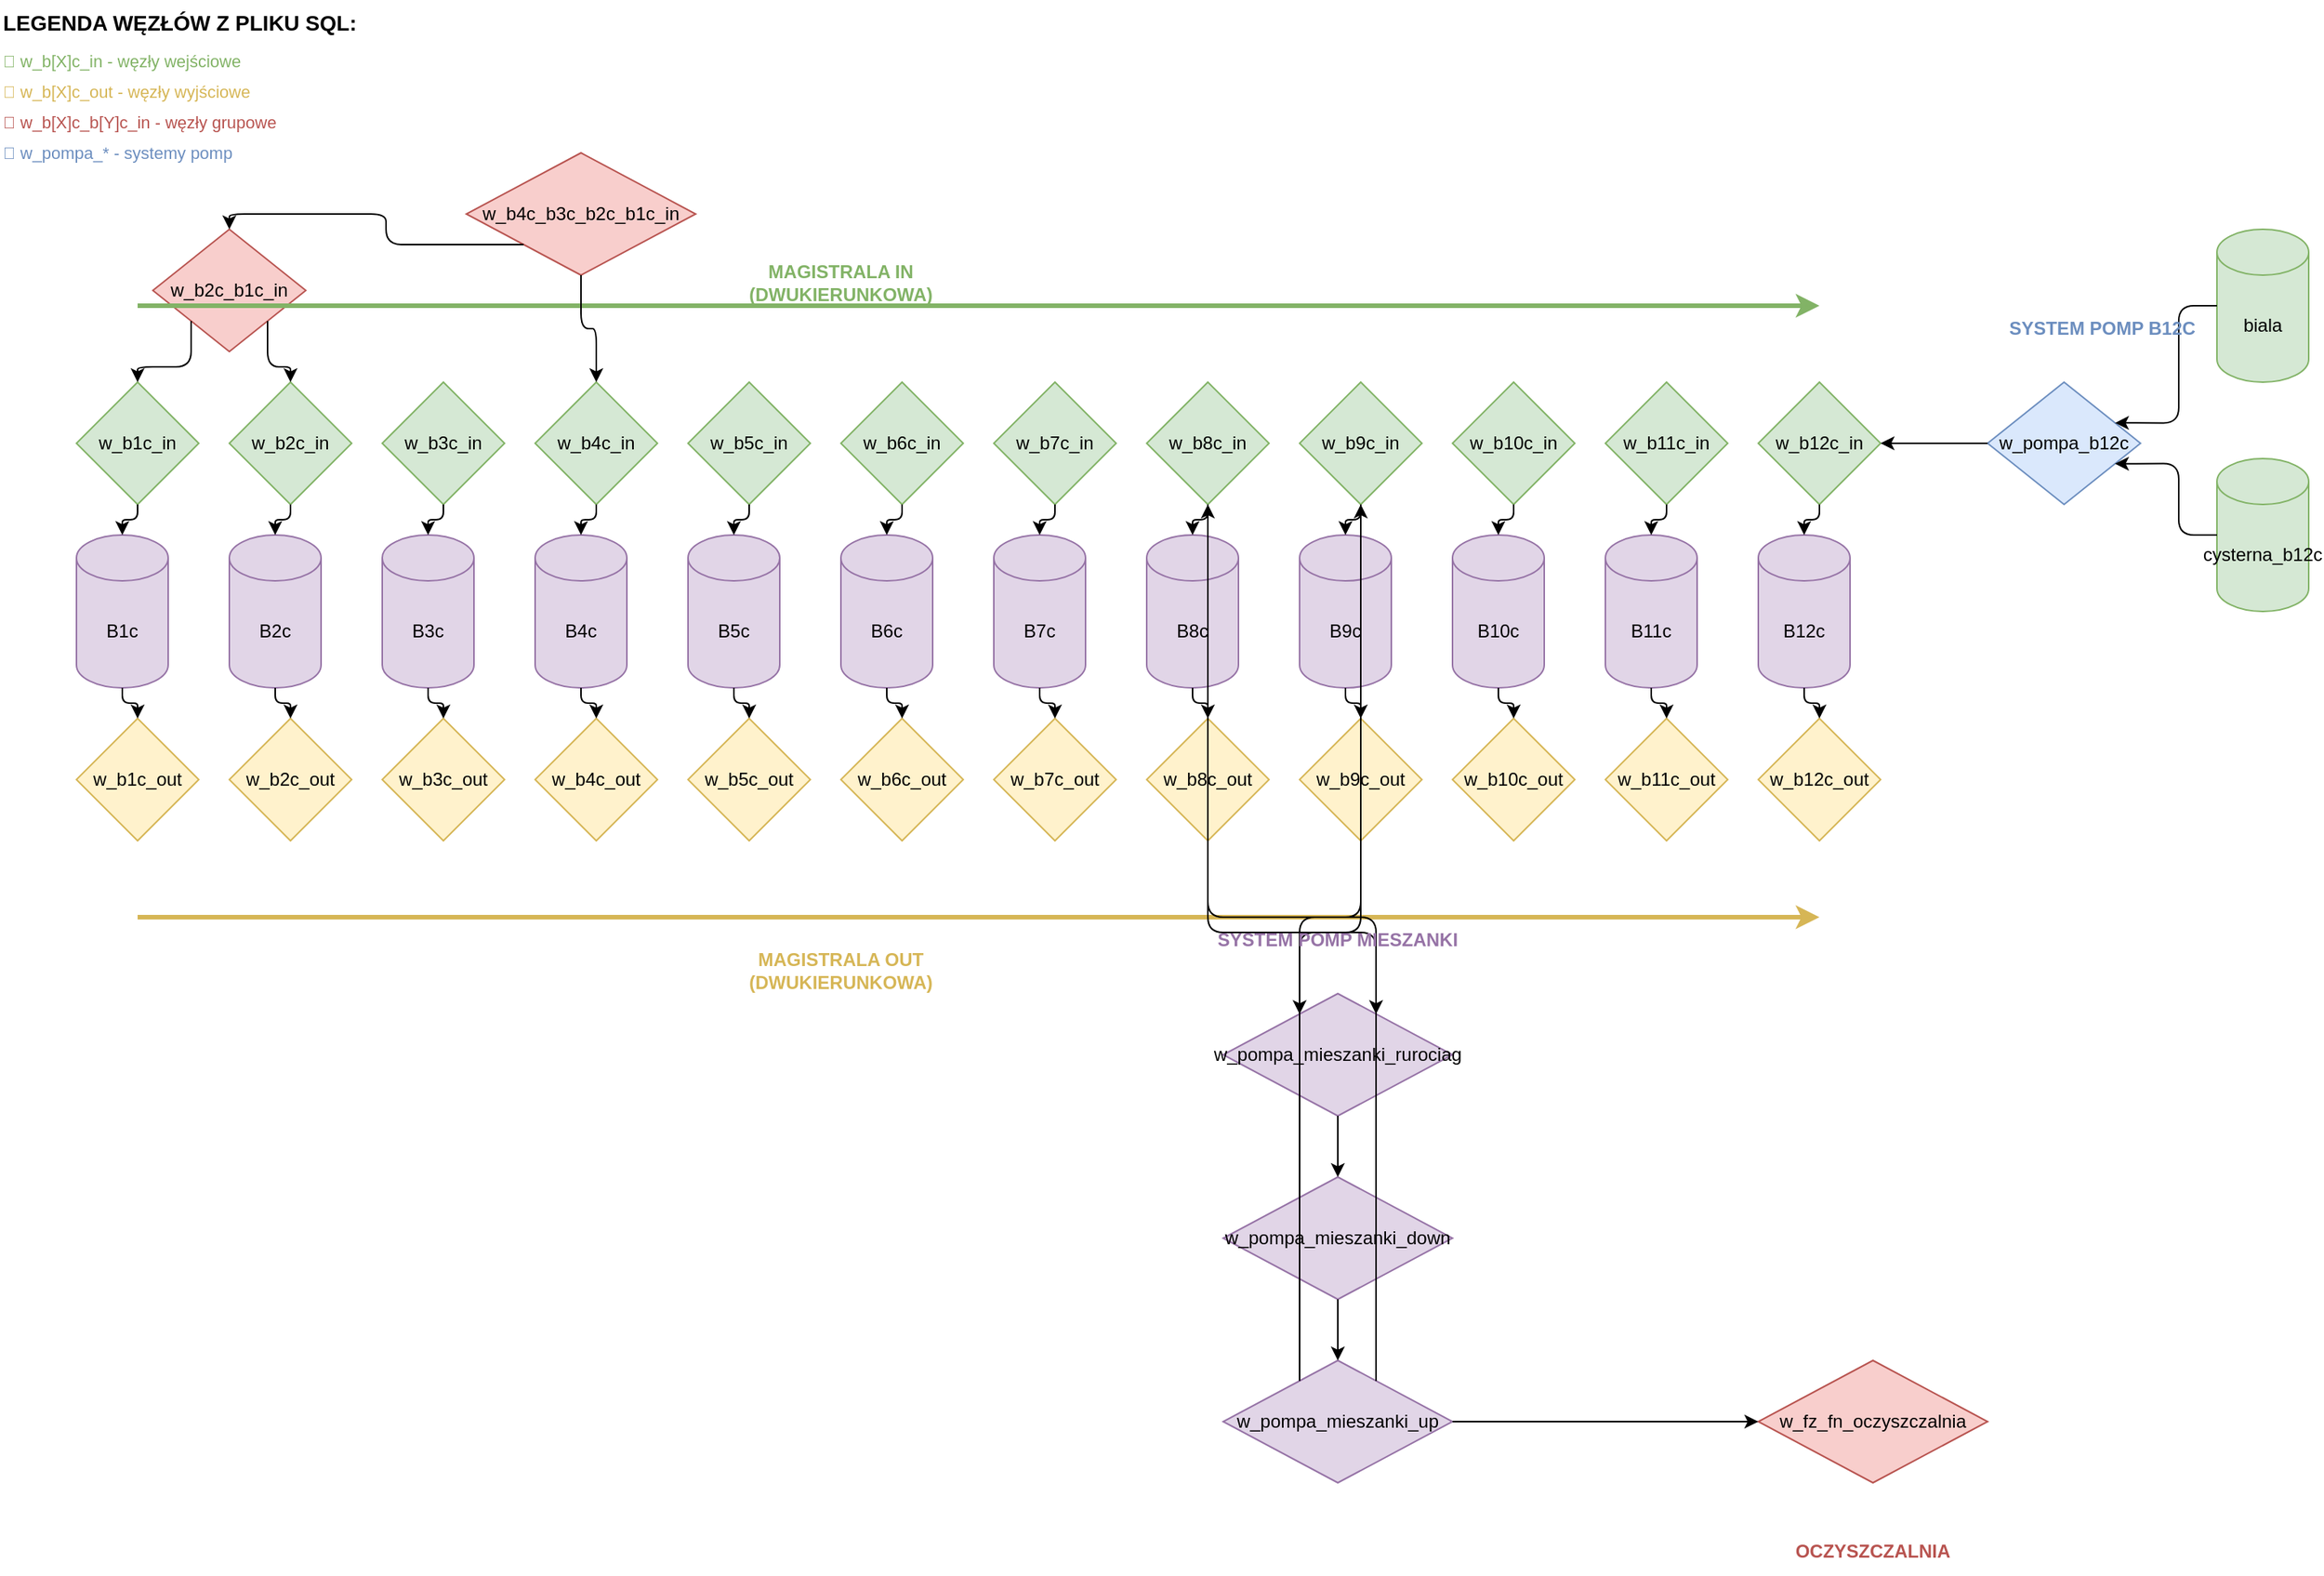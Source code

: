 <mxfile>
    <diagram id="strefa_czysta_verification" name="Strefa Czysta - Verification">
        <mxGraphModel dx="794" dy="424" grid="1" gridSize="10" guides="1" tooltips="1" connect="1" arrows="1" fold="1" page="1" pageScale="1" pageWidth="2000" pageHeight="1400" math="0" shadow="0">
            <root>
                <mxCell id="0"/>
                <mxCell id="1" parent="0"/>
                <mxCell id="b1c" value="B1c" style="shape=cylinder3;whiteSpace=wrap;html=1;boundedLbl=1;backgroundOutline=1;size=15;fillColor=#e1d5e7;strokeColor=#9673a6;" parent="1" vertex="1">
                    <mxGeometry x="100" y="400" width="60" height="100" as="geometry"/>
                </mxCell>
                <mxCell id="b2c" value="B2c" style="shape=cylinder3;whiteSpace=wrap;html=1;boundedLbl=1;backgroundOutline=1;size=15;fillColor=#e1d5e7;strokeColor=#9673a6;" parent="1" vertex="1">
                    <mxGeometry x="200" y="400" width="60" height="100" as="geometry"/>
                </mxCell>
                <mxCell id="b3c" value="B3c" style="shape=cylinder3;whiteSpace=wrap;html=1;boundedLbl=1;backgroundOutline=1;size=15;fillColor=#e1d5e7;strokeColor=#9673a6;" parent="1" vertex="1">
                    <mxGeometry x="300" y="400" width="60" height="100" as="geometry"/>
                </mxCell>
                <mxCell id="b4c" value="B4c" style="shape=cylinder3;whiteSpace=wrap;html=1;boundedLbl=1;backgroundOutline=1;size=15;fillColor=#e1d5e7;strokeColor=#9673a6;" parent="1" vertex="1">
                    <mxGeometry x="400" y="400" width="60" height="100" as="geometry"/>
                </mxCell>
                <mxCell id="b5c" value="B5c" style="shape=cylinder3;whiteSpace=wrap;html=1;boundedLbl=1;backgroundOutline=1;size=15;fillColor=#e1d5e7;strokeColor=#9673a6;" parent="1" vertex="1">
                    <mxGeometry x="500" y="400" width="60" height="100" as="geometry"/>
                </mxCell>
                <mxCell id="b6c" value="B6c" style="shape=cylinder3;whiteSpace=wrap;html=1;boundedLbl=1;backgroundOutline=1;size=15;fillColor=#e1d5e7;strokeColor=#9673a6;" parent="1" vertex="1">
                    <mxGeometry x="600" y="400" width="60" height="100" as="geometry"/>
                </mxCell>
                <mxCell id="b7c" value="B7c" style="shape=cylinder3;whiteSpace=wrap;html=1;boundedLbl=1;backgroundOutline=1;size=15;fillColor=#e1d5e7;strokeColor=#9673a6;" parent="1" vertex="1">
                    <mxGeometry x="700" y="400" width="60" height="100" as="geometry"/>
                </mxCell>
                <mxCell id="b8c" value="B8c" style="shape=cylinder3;whiteSpace=wrap;html=1;boundedLbl=1;backgroundOutline=1;size=15;fillColor=#e1d5e7;strokeColor=#9673a6;" parent="1" vertex="1">
                    <mxGeometry x="800" y="400" width="60" height="100" as="geometry"/>
                </mxCell>
                <mxCell id="b9c" value="B9c" style="shape=cylinder3;whiteSpace=wrap;html=1;boundedLbl=1;backgroundOutline=1;size=15;fillColor=#e1d5e7;strokeColor=#9673a6;" parent="1" vertex="1">
                    <mxGeometry x="900" y="400" width="60" height="100" as="geometry"/>
                </mxCell>
                <mxCell id="b10c" value="B10c" style="shape=cylinder3;whiteSpace=wrap;html=1;boundedLbl=1;backgroundOutline=1;size=15;fillColor=#e1d5e7;strokeColor=#9673a6;" parent="1" vertex="1">
                    <mxGeometry x="1000" y="400" width="60" height="100" as="geometry"/>
                </mxCell>
                <mxCell id="b11c" value="B11c" style="shape=cylinder3;whiteSpace=wrap;html=1;boundedLbl=1;backgroundOutline=1;size=15;fillColor=#e1d5e7;strokeColor=#9673a6;" parent="1" vertex="1">
                    <mxGeometry x="1100" y="400" width="60" height="100" as="geometry"/>
                </mxCell>
                <mxCell id="b12c" value="B12c" style="shape=cylinder3;whiteSpace=wrap;html=1;boundedLbl=1;backgroundOutline=1;size=15;fillColor=#e1d5e7;strokeColor=#9673a6;" parent="1" vertex="1">
                    <mxGeometry x="1200" y="400" width="60" height="100" as="geometry"/>
                </mxCell>
                <mxCell id="w_b1c_in" value="w_b1c_in" style="rhombus;whiteSpace=wrap;html=1;fillColor=#d5e8d4;strokeColor=#82b366;" parent="1" vertex="1">
                    <mxGeometry x="100" y="300" width="80" height="80" as="geometry"/>
                </mxCell>
                <mxCell id="w_b2c_in" value="w_b2c_in" style="rhombus;whiteSpace=wrap;html=1;fillColor=#d5e8d4;strokeColor=#82b366;" parent="1" vertex="1">
                    <mxGeometry x="200" y="300" width="80" height="80" as="geometry"/>
                </mxCell>
                <mxCell id="w_b3c_in" value="w_b3c_in" style="rhombus;whiteSpace=wrap;html=1;fillColor=#d5e8d4;strokeColor=#82b366;" parent="1" vertex="1">
                    <mxGeometry x="300" y="300" width="80" height="80" as="geometry"/>
                </mxCell>
                <mxCell id="w_b4c_in" value="w_b4c_in" style="rhombus;whiteSpace=wrap;html=1;fillColor=#d5e8d4;strokeColor=#82b366;" parent="1" vertex="1">
                    <mxGeometry x="400" y="300" width="80" height="80" as="geometry"/>
                </mxCell>
                <mxCell id="w_b5c_in" value="w_b5c_in" style="rhombus;whiteSpace=wrap;html=1;fillColor=#d5e8d4;strokeColor=#82b366;" parent="1" vertex="1">
                    <mxGeometry x="500" y="300" width="80" height="80" as="geometry"/>
                </mxCell>
                <mxCell id="w_b6c_in" value="w_b6c_in" style="rhombus;whiteSpace=wrap;html=1;fillColor=#d5e8d4;strokeColor=#82b366;" parent="1" vertex="1">
                    <mxGeometry x="600" y="300" width="80" height="80" as="geometry"/>
                </mxCell>
                <mxCell id="w_b7c_in" value="w_b7c_in" style="rhombus;whiteSpace=wrap;html=1;fillColor=#d5e8d4;strokeColor=#82b366;" parent="1" vertex="1">
                    <mxGeometry x="700" y="300" width="80" height="80" as="geometry"/>
                </mxCell>
                <mxCell id="w_b8c_in" value="w_b8c_in" style="rhombus;whiteSpace=wrap;html=1;fillColor=#d5e8d4;strokeColor=#82b366;" parent="1" vertex="1">
                    <mxGeometry x="800" y="300" width="80" height="80" as="geometry"/>
                </mxCell>
                <mxCell id="w_b9c_in" value="w_b9c_in" style="rhombus;whiteSpace=wrap;html=1;fillColor=#d5e8d4;strokeColor=#82b366;" parent="1" vertex="1">
                    <mxGeometry x="900" y="300" width="80" height="80" as="geometry"/>
                </mxCell>
                <mxCell id="w_b10c_in" value="w_b10c_in" style="rhombus;whiteSpace=wrap;html=1;fillColor=#d5e8d4;strokeColor=#82b366;" parent="1" vertex="1">
                    <mxGeometry x="1000" y="300" width="80" height="80" as="geometry"/>
                </mxCell>
                <mxCell id="w_b11c_in" value="w_b11c_in" style="rhombus;whiteSpace=wrap;html=1;fillColor=#d5e8d4;strokeColor=#82b366;" parent="1" vertex="1">
                    <mxGeometry x="1100" y="300" width="80" height="80" as="geometry"/>
                </mxCell>
                <mxCell id="w_b12c_in" value="w_b12c_in" style="rhombus;whiteSpace=wrap;html=1;fillColor=#d5e8d4;strokeColor=#82b366;" parent="1" vertex="1">
                    <mxGeometry x="1200" y="300" width="80" height="80" as="geometry"/>
                </mxCell>
                <mxCell id="w_b1c_out" value="w_b1c_out" style="rhombus;whiteSpace=wrap;html=1;fillColor=#fff2cc;strokeColor=#d6b656;" parent="1" vertex="1">
                    <mxGeometry x="100" y="520" width="80" height="80" as="geometry"/>
                </mxCell>
                <mxCell id="w_b2c_out" value="w_b2c_out" style="rhombus;whiteSpace=wrap;html=1;fillColor=#fff2cc;strokeColor=#d6b656;" parent="1" vertex="1">
                    <mxGeometry x="200" y="520" width="80" height="80" as="geometry"/>
                </mxCell>
                <mxCell id="w_b3c_out" value="w_b3c_out" style="rhombus;whiteSpace=wrap;html=1;fillColor=#fff2cc;strokeColor=#d6b656;" parent="1" vertex="1">
                    <mxGeometry x="300" y="520" width="80" height="80" as="geometry"/>
                </mxCell>
                <mxCell id="w_b4c_out" value="w_b4c_out" style="rhombus;whiteSpace=wrap;html=1;fillColor=#fff2cc;strokeColor=#d6b656;" parent="1" vertex="1">
                    <mxGeometry x="400" y="520" width="80" height="80" as="geometry"/>
                </mxCell>
                <mxCell id="w_b5c_out" value="w_b5c_out" style="rhombus;whiteSpace=wrap;html=1;fillColor=#fff2cc;strokeColor=#d6b656;" parent="1" vertex="1">
                    <mxGeometry x="500" y="520" width="80" height="80" as="geometry"/>
                </mxCell>
                <mxCell id="w_b6c_out" value="w_b6c_out" style="rhombus;whiteSpace=wrap;html=1;fillColor=#fff2cc;strokeColor=#d6b656;" parent="1" vertex="1">
                    <mxGeometry x="600" y="520" width="80" height="80" as="geometry"/>
                </mxCell>
                <mxCell id="w_b7c_out" value="w_b7c_out" style="rhombus;whiteSpace=wrap;html=1;fillColor=#fff2cc;strokeColor=#d6b656;" parent="1" vertex="1">
                    <mxGeometry x="700" y="520" width="80" height="80" as="geometry"/>
                </mxCell>
                <mxCell id="w_b8c_out" value="w_b8c_out" style="rhombus;whiteSpace=wrap;html=1;fillColor=#fff2cc;strokeColor=#d6b656;" parent="1" vertex="1">
                    <mxGeometry x="800" y="520" width="80" height="80" as="geometry"/>
                </mxCell>
                <mxCell id="w_b9c_out" value="w_b9c_out" style="rhombus;whiteSpace=wrap;html=1;fillColor=#fff2cc;strokeColor=#d6b656;" parent="1" vertex="1">
                    <mxGeometry x="900" y="520" width="80" height="80" as="geometry"/>
                </mxCell>
                <mxCell id="w_b10c_out" value="w_b10c_out" style="rhombus;whiteSpace=wrap;html=1;fillColor=#fff2cc;strokeColor=#d6b656;" parent="1" vertex="1">
                    <mxGeometry x="1000" y="520" width="80" height="80" as="geometry"/>
                </mxCell>
                <mxCell id="w_b11c_out" value="w_b11c_out" style="rhombus;whiteSpace=wrap;html=1;fillColor=#fff2cc;strokeColor=#d6b656;" parent="1" vertex="1">
                    <mxGeometry x="1100" y="520" width="80" height="80" as="geometry"/>
                </mxCell>
                <mxCell id="w_b12c_out" value="w_b12c_out" style="rhombus;whiteSpace=wrap;html=1;fillColor=#fff2cc;strokeColor=#d6b656;" parent="1" vertex="1">
                    <mxGeometry x="1200" y="520" width="80" height="80" as="geometry"/>
                </mxCell>
                <mxCell id="w_b2c_b1c_in" value="w_b2c_b1c_in" style="rhombus;whiteSpace=wrap;html=1;fillColor=#f8cecc;strokeColor=#b85450;" parent="1" vertex="1">
                    <mxGeometry x="150" y="200" width="100" height="80" as="geometry"/>
                </mxCell>
                <mxCell id="w_b4c_b3c_b2c_b1c_in" value="w_b4c_b3c_b2c_b1c_in" style="rhombus;whiteSpace=wrap;html=1;fillColor=#f8cecc;strokeColor=#b85450;" parent="1" vertex="1">
                    <mxGeometry x="355" y="150" width="150" height="80" as="geometry"/>
                </mxCell>
                <mxCell id="w_pompa_b12c" value="w_pompa_b12c" style="rhombus;whiteSpace=wrap;html=1;fillColor=#dae8fc;strokeColor=#6c8ebf;" parent="1" vertex="1">
                    <mxGeometry x="1350" y="300" width="100" height="80" as="geometry"/>
                </mxCell>
                <mxCell id="biala" value="biala" style="shape=cylinder3;whiteSpace=wrap;html=1;boundedLbl=1;backgroundOutline=1;size=15;fillColor=#d5e8d4;strokeColor=#82b366;" parent="1" vertex="1">
                    <mxGeometry x="1500" y="200" width="60" height="100" as="geometry"/>
                </mxCell>
                <mxCell id="cysterna_b12c" value="cysterna_b12c" style="shape=cylinder3;whiteSpace=wrap;html=1;boundedLbl=1;backgroundOutline=1;size=15;fillColor=#d5e8d4;strokeColor=#82b366;" parent="1" vertex="1">
                    <mxGeometry x="1500" y="350" width="60" height="100" as="geometry"/>
                </mxCell>
                <mxCell id="w_pompa_mieszanki_rurociag" value="w_pompa_mieszanki_rurociag" style="rhombus;whiteSpace=wrap;html=1;fillColor=#e1d5e7;strokeColor=#9673a6;" parent="1" vertex="1">
                    <mxGeometry x="850" y="700" width="150" height="80" as="geometry"/>
                </mxCell>
                <mxCell id="w_pompa_mieszanki_down" value="w_pompa_mieszanki_down" style="rhombus;whiteSpace=wrap;html=1;fillColor=#e1d5e7;strokeColor=#9673a6;" parent="1" vertex="1">
                    <mxGeometry x="850" y="820" width="150" height="80" as="geometry"/>
                </mxCell>
                <mxCell id="w_pompa_mieszanki_up" value="w_pompa_mieszanki_up" style="rhombus;whiteSpace=wrap;html=1;fillColor=#e1d5e7;strokeColor=#9673a6;" parent="1" vertex="1">
                    <mxGeometry x="850" y="940" width="150" height="80" as="geometry"/>
                </mxCell>
                <mxCell id="w_fz_fn_oczyszczalnia" value="w_fz_fn_oczyszczalnia" style="rhombus;whiteSpace=wrap;html=1;fillColor=#f8cecc;strokeColor=#b85450;" parent="1" vertex="1">
                    <mxGeometry x="1200" y="940" width="150" height="80" as="geometry"/>
                </mxCell>
                <mxCell id="edge_b1c_in" value="" style="edgeStyle=orthogonalEdgeStyle;html=1;exitX=0.5;exitY=1;exitDx=0;exitDy=0;entryX=0.5;entryY=0;entryDx=0;entryDy=0;" parent="1" source="w_b1c_in" target="b1c" edge="1">
                    <mxGeometry relative="1" as="geometry"/>
                </mxCell>
                <mxCell id="edge_b1c_out" value="" style="edgeStyle=orthogonalEdgeStyle;html=1;exitX=0.5;exitY=1;exitDx=0;exitDy=0;entryX=0.5;entryY=0;entryDx=0;entryDy=0;" parent="1" source="b1c" target="w_b1c_out" edge="1">
                    <mxGeometry relative="1" as="geometry"/>
                </mxCell>
                <mxCell id="edge_b2c_in" value="" style="edgeStyle=orthogonalEdgeStyle;html=1;exitX=0.5;exitY=1;exitDx=0;exitDy=0;entryX=0.5;entryY=0;entryDx=0;entryDy=0;" parent="1" source="w_b2c_in" target="b2c" edge="1">
                    <mxGeometry relative="1" as="geometry"/>
                </mxCell>
                <mxCell id="edge_b2c_out" value="" style="edgeStyle=orthogonalEdgeStyle;html=1;exitX=0.5;exitY=1;exitDx=0;exitDy=0;entryX=0.5;entryY=0;entryDx=0;entryDy=0;" parent="1" source="b2c" target="w_b2c_out" edge="1">
                    <mxGeometry relative="1" as="geometry"/>
                </mxCell>
                <mxCell id="edge_b3c_in" value="" style="edgeStyle=orthogonalEdgeStyle;html=1;exitX=0.5;exitY=1;exitDx=0;exitDy=0;entryX=0.5;entryY=0;entryDx=0;entryDy=0;" parent="1" source="w_b3c_in" target="b3c" edge="1">
                    <mxGeometry relative="1" as="geometry"/>
                </mxCell>
                <mxCell id="edge_b3c_out" value="" style="edgeStyle=orthogonalEdgeStyle;html=1;exitX=0.5;exitY=1;exitDx=0;exitDy=0;entryX=0.5;entryY=0;entryDx=0;entryDy=0;" parent="1" source="b3c" target="w_b3c_out" edge="1">
                    <mxGeometry relative="1" as="geometry"/>
                </mxCell>
                <mxCell id="edge_b4c_in" value="" style="edgeStyle=orthogonalEdgeStyle;html=1;exitX=0.5;exitY=1;exitDx=0;exitDy=0;entryX=0.5;entryY=0;entryDx=0;entryDy=0;" parent="1" source="w_b4c_in" target="b4c" edge="1">
                    <mxGeometry relative="1" as="geometry"/>
                </mxCell>
                <mxCell id="edge_b4c_out" value="" style="edgeStyle=orthogonalEdgeStyle;html=1;exitX=0.5;exitY=1;exitDx=0;exitDy=0;entryX=0.5;entryY=0;entryDx=0;entryDy=0;" parent="1" source="b4c" target="w_b4c_out" edge="1">
                    <mxGeometry relative="1" as="geometry"/>
                </mxCell>
                <mxCell id="edge_b5c_in" value="" style="edgeStyle=orthogonalEdgeStyle;html=1;exitX=0.5;exitY=1;exitDx=0;exitDy=0;entryX=0.5;entryY=0;entryDx=0;entryDy=0;" parent="1" source="w_b5c_in" target="b5c" edge="1">
                    <mxGeometry relative="1" as="geometry"/>
                </mxCell>
                <mxCell id="edge_b5c_out" value="" style="edgeStyle=orthogonalEdgeStyle;html=1;exitX=0.5;exitY=1;exitDx=0;exitDy=0;entryX=0.5;entryY=0;entryDx=0;entryDy=0;" parent="1" source="b5c" target="w_b5c_out" edge="1">
                    <mxGeometry relative="1" as="geometry"/>
                </mxCell>
                <mxCell id="edge_b6c_in" value="" style="edgeStyle=orthogonalEdgeStyle;html=1;exitX=0.5;exitY=1;exitDx=0;exitDy=0;entryX=0.5;entryY=0;entryDx=0;entryDy=0;" parent="1" source="w_b6c_in" target="b6c" edge="1">
                    <mxGeometry relative="1" as="geometry"/>
                </mxCell>
                <mxCell id="edge_b6c_out" value="" style="edgeStyle=orthogonalEdgeStyle;html=1;exitX=0.5;exitY=1;exitDx=0;exitDy=0;entryX=0.5;entryY=0;entryDx=0;entryDy=0;" parent="1" source="b6c" target="w_b6c_out" edge="1">
                    <mxGeometry relative="1" as="geometry"/>
                </mxCell>
                <mxCell id="edge_b7c_in" value="" style="edgeStyle=orthogonalEdgeStyle;html=1;exitX=0.5;exitY=1;exitDx=0;exitDy=0;entryX=0.5;entryY=0;entryDx=0;entryDy=0;" parent="1" source="w_b7c_in" target="b7c" edge="1">
                    <mxGeometry relative="1" as="geometry"/>
                </mxCell>
                <mxCell id="edge_b7c_out" value="" style="edgeStyle=orthogonalEdgeStyle;html=1;exitX=0.5;exitY=1;exitDx=0;exitDy=0;entryX=0.5;entryY=0;entryDx=0;entryDy=0;" parent="1" source="b7c" target="w_b7c_out" edge="1">
                    <mxGeometry relative="1" as="geometry"/>
                </mxCell>
                <mxCell id="edge_b8c_in" value="" style="edgeStyle=orthogonalEdgeStyle;html=1;exitX=0.5;exitY=1;exitDx=0;exitDy=0;entryX=0.5;entryY=0;entryDx=0;entryDy=0;" parent="1" source="w_b8c_in" target="b8c" edge="1">
                    <mxGeometry relative="1" as="geometry"/>
                </mxCell>
                <mxCell id="edge_b8c_out" value="" style="edgeStyle=orthogonalEdgeStyle;html=1;exitX=0.5;exitY=1;exitDx=0;exitDy=0;entryX=0.5;entryY=0;entryDx=0;entryDy=0;" parent="1" source="b8c" target="w_b8c_out" edge="1">
                    <mxGeometry relative="1" as="geometry"/>
                </mxCell>
                <mxCell id="edge_b9c_in" value="" style="edgeStyle=orthogonalEdgeStyle;html=1;exitX=0.5;exitY=1;exitDx=0;exitDy=0;entryX=0.5;entryY=0;entryDx=0;entryDy=0;" parent="1" source="w_b9c_in" target="b9c" edge="1">
                    <mxGeometry relative="1" as="geometry"/>
                </mxCell>
                <mxCell id="edge_b9c_out" value="" style="edgeStyle=orthogonalEdgeStyle;html=1;exitX=0.5;exitY=1;exitDx=0;exitDy=0;entryX=0.5;entryY=0;entryDx=0;entryDy=0;" parent="1" source="b9c" target="w_b9c_out" edge="1">
                    <mxGeometry relative="1" as="geometry"/>
                </mxCell>
                <mxCell id="edge_b10c_in" value="" style="edgeStyle=orthogonalEdgeStyle;html=1;exitX=0.5;exitY=1;exitDx=0;exitDy=0;entryX=0.5;entryY=0;entryDx=0;entryDy=0;" parent="1" source="w_b10c_in" target="b10c" edge="1">
                    <mxGeometry relative="1" as="geometry"/>
                </mxCell>
                <mxCell id="edge_b10c_out" value="" style="edgeStyle=orthogonalEdgeStyle;html=1;exitX=0.5;exitY=1;exitDx=0;exitDy=0;entryX=0.5;entryY=0;entryDx=0;entryDy=0;" parent="1" source="b10c" target="w_b10c_out" edge="1">
                    <mxGeometry relative="1" as="geometry"/>
                </mxCell>
                <mxCell id="edge_b11c_in" value="" style="edgeStyle=orthogonalEdgeStyle;html=1;exitX=0.5;exitY=1;exitDx=0;exitDy=0;entryX=0.5;entryY=0;entryDx=0;entryDy=0;" parent="1" source="w_b11c_in" target="b11c" edge="1">
                    <mxGeometry relative="1" as="geometry"/>
                </mxCell>
                <mxCell id="edge_b11c_out" value="" style="edgeStyle=orthogonalEdgeStyle;html=1;exitX=0.5;exitY=1;exitDx=0;exitDy=0;entryX=0.5;entryY=0;entryDx=0;entryDy=0;" parent="1" source="b11c" target="w_b11c_out" edge="1">
                    <mxGeometry relative="1" as="geometry"/>
                </mxCell>
                <mxCell id="edge_b12c_in" value="" style="edgeStyle=orthogonalEdgeStyle;html=1;exitX=0.5;exitY=1;exitDx=0;exitDy=0;entryX=0.5;entryY=0;entryDx=0;entryDy=0;" parent="1" source="w_b12c_in" target="b12c" edge="1">
                    <mxGeometry relative="1" as="geometry"/>
                </mxCell>
                <mxCell id="edge_b12c_out" value="" style="edgeStyle=orthogonalEdgeStyle;html=1;exitX=0.5;exitY=1;exitDx=0;exitDy=0;entryX=0.5;entryY=0;entryDx=0;entryDy=0;" parent="1" source="b12c" target="w_b12c_out" edge="1">
                    <mxGeometry relative="1" as="geometry"/>
                </mxCell>
                <mxCell id="magistrala_in" value="" style="edgeStyle=orthogonalEdgeStyle;html=1;strokeWidth=3;strokeColor=#82b366;" parent="1" edge="1">
                    <mxGeometry relative="1" as="geometry">
                        <mxPoint x="140" y="250" as="sourcePoint"/>
                        <mxPoint x="1240" y="250" as="targetPoint"/>
                    </mxGeometry>
                </mxCell>
                <mxCell id="magistrala_out" value="" style="edgeStyle=orthogonalEdgeStyle;html=1;strokeWidth=3;strokeColor=#d6b656;" parent="1" edge="1">
                    <mxGeometry relative="1" as="geometry">
                        <mxPoint x="140" y="650" as="sourcePoint"/>
                        <mxPoint x="1240" y="650" as="targetPoint"/>
                    </mxGeometry>
                </mxCell>
                <mxCell id="edge_group1" value="" style="edgeStyle=orthogonalEdgeStyle;html=1;exitX=0.5;exitY=1;exitDx=0;exitDy=0;entryX=0.5;entryY=0;entryDx=0;entryDy=0;" parent="1" source="w_b4c_b3c_b2c_b1c_in" target="w_b4c_in" edge="1">
                    <mxGeometry relative="1" as="geometry"/>
                </mxCell>
                <mxCell id="edge_group2" value="" style="edgeStyle=orthogonalEdgeStyle;html=1;exitX=0;exitY=1;exitDx=0;exitDy=0;entryX=0.5;entryY=0;entryDx=0;entryDy=0;" parent="1" source="w_b4c_b3c_b2c_b1c_in" target="w_b2c_b1c_in" edge="1">
                    <mxGeometry relative="1" as="geometry"/>
                </mxCell>
                <mxCell id="edge_group3" value="" style="edgeStyle=orthogonalEdgeStyle;html=1;exitX=0;exitY=1;exitDx=0;exitDy=0;entryX=0.5;entryY=0;entryDx=0;entryDy=0;" parent="1" source="w_b2c_b1c_in" target="w_b1c_in" edge="1">
                    <mxGeometry relative="1" as="geometry"/>
                </mxCell>
                <mxCell id="edge_group4" value="" style="edgeStyle=orthogonalEdgeStyle;html=1;exitX=1;exitY=1;exitDx=0;exitDy=0;entryX=0.5;entryY=0;entryDx=0;entryDy=0;" parent="1" source="w_b2c_b1c_in" target="w_b2c_in" edge="1">
                    <mxGeometry relative="1" as="geometry"/>
                </mxCell>
                <mxCell id="edge_pompa_b12c" value="" style="edgeStyle=orthogonalEdgeStyle;html=1;exitX=0;exitY=0.5;exitDx=0;exitDy=0;entryX=1;entryY=0.5;entryDx=0;entryDy=0;" parent="1" source="w_pompa_b12c" target="w_b12c_in" edge="1">
                    <mxGeometry relative="1" as="geometry"/>
                </mxCell>
                <mxCell id="edge_biala" value="" style="edgeStyle=orthogonalEdgeStyle;html=1;exitX=0;exitY=0.5;exitDx=0;exitDy=0;entryX=1;entryY=0.25;entryDx=0;entryDy=0;" parent="1" source="biala" target="w_pompa_b12c" edge="1">
                    <mxGeometry relative="1" as="geometry"/>
                </mxCell>
                <mxCell id="edge_cysterna_b12c" value="" style="edgeStyle=orthogonalEdgeStyle;html=1;exitX=0;exitY=0.5;exitDx=0;exitDy=0;entryX=1;entryY=0.75;entryDx=0;entryDy=0;" parent="1" source="cysterna_b12c" target="w_pompa_b12c" edge="1">
                    <mxGeometry relative="1" as="geometry"/>
                </mxCell>
                <mxCell id="edge_b9c_pompa" value="" style="edgeStyle=orthogonalEdgeStyle;html=1;exitX=0.5;exitY=1;exitDx=0;exitDy=0;entryX=0.25;entryY=0;entryDx=0;entryDy=0;" parent="1" source="w_b9c_out" target="w_pompa_mieszanki_rurociag" edge="1">
                    <mxGeometry relative="1" as="geometry"/>
                </mxCell>
                <mxCell id="edge_b8c_pompa" value="" style="edgeStyle=orthogonalEdgeStyle;html=1;exitX=0.5;exitY=1;exitDx=0;exitDy=0;entryX=0.75;entryY=0;entryDx=0;entryDy=0;" parent="1" source="w_b8c_out" target="w_pompa_mieszanki_rurociag" edge="1">
                    <mxGeometry relative="1" as="geometry"/>
                </mxCell>
                <mxCell id="edge_pompa_down" value="" style="edgeStyle=orthogonalEdgeStyle;html=1;exitX=0.5;exitY=1;exitDx=0;exitDy=0;entryX=0.5;entryY=0;entryDx=0;entryDy=0;" parent="1" source="w_pompa_mieszanki_rurociag" target="w_pompa_mieszanki_down" edge="1">
                    <mxGeometry relative="1" as="geometry"/>
                </mxCell>
                <mxCell id="edge_pompa_up" value="" style="edgeStyle=orthogonalEdgeStyle;html=1;exitX=0.5;exitY=1;exitDx=0;exitDy=0;entryX=0.5;entryY=0;entryDx=0;entryDy=0;" parent="1" source="w_pompa_mieszanki_down" target="w_pompa_mieszanki_up" edge="1">
                    <mxGeometry relative="1" as="geometry"/>
                </mxCell>
                <mxCell id="edge_pompa_b9c_return" value="" style="edgeStyle=orthogonalEdgeStyle;html=1;exitX=0.25;exitY=0;exitDx=0;exitDy=0;entryX=0.5;entryY=1;entryDx=0;entryDy=0;" parent="1" source="w_pompa_mieszanki_up" target="w_b9c_in" edge="1">
                    <mxGeometry relative="1" as="geometry"/>
                </mxCell>
                <mxCell id="edge_pompa_b8c_return" value="" style="edgeStyle=orthogonalEdgeStyle;html=1;exitX=0.75;exitY=0;exitDx=0;exitDy=0;entryX=0.5;entryY=1;entryDx=0;entryDy=0;" parent="1" source="w_pompa_mieszanki_up" target="w_b8c_in" edge="1">
                    <mxGeometry relative="1" as="geometry"/>
                </mxCell>
                <mxCell id="edge_pompa_oczyszczalnia" value="" style="edgeStyle=orthogonalEdgeStyle;html=1;exitX=1;exitY=0.5;exitDx=0;exitDy=0;entryX=0;entryY=0.5;entryDx=0;entryDy=0;" parent="1" source="w_pompa_mieszanki_up" target="w_fz_fn_oczyszczalnia" edge="1">
                    <mxGeometry relative="1" as="geometry"/>
                </mxCell>
                <mxCell id="label_magistrala_in" value="MAGISTRALA IN (DWUKIERUNKOWA)" style="text;html=1;strokeColor=none;fillColor=none;align=center;verticalAlign=middle;whiteSpace=wrap;rounded=0;fontSize=12;fontStyle=1;fontColor=#82b366;" parent="1" vertex="1">
                    <mxGeometry x="500" y="220" width="200" height="30" as="geometry"/>
                </mxCell>
                <mxCell id="label_magistrala_out" value="MAGISTRALA OUT (DWUKIERUNKOWA)" style="text;html=1;strokeColor=none;fillColor=none;align=center;verticalAlign=middle;whiteSpace=wrap;rounded=0;fontSize=12;fontStyle=1;fontColor=#d6b656;" parent="1" vertex="1">
                    <mxGeometry x="500" y="670" width="200" height="30" as="geometry"/>
                </mxCell>
                <mxCell id="label_pompy" value="SYSTEM POMP MIESZANKI" style="text;html=1;strokeColor=none;fillColor=none;align=center;verticalAlign=middle;whiteSpace=wrap;rounded=0;fontSize=12;fontStyle=1;fontColor=#9673a6;" parent="1" vertex="1">
                    <mxGeometry x="825" y="650" width="200" height="30" as="geometry"/>
                </mxCell>
                <mxCell id="label_b12c" value="SYSTEM POMP B12C" style="text;html=1;strokeColor=none;fillColor=none;align=center;verticalAlign=middle;whiteSpace=wrap;rounded=0;fontSize=12;fontStyle=1;fontColor=#6c8ebf;" parent="1" vertex="1">
                    <mxGeometry x="1350" y="250" width="150" height="30" as="geometry"/>
                </mxCell>
                <mxCell id="label_oczyszczalnia" value="OCZYSZCZALNIA" style="text;html=1;strokeColor=none;fillColor=none;align=center;verticalAlign=middle;whiteSpace=wrap;rounded=0;fontSize=12;fontStyle=1;fontColor=#b85450;" parent="1" vertex="1">
                    <mxGeometry x="1200" y="1050" width="150" height="30" as="geometry"/>
                </mxCell>
                <mxCell id="legend_title" value="LEGENDA WĘZŁÓW Z PLIKU SQL:" style="text;html=1;strokeColor=none;fillColor=none;align=left;verticalAlign=middle;whiteSpace=wrap;rounded=0;fontSize=14;fontStyle=1;" parent="1" vertex="1">
                    <mxGeometry x="50" y="50" width="300" height="30" as="geometry"/>
                </mxCell>
                <mxCell id="legend_in" value="🔸 w_b[X]c_in - węzły wejściowe" style="text;html=1;strokeColor=none;fillColor=none;align=left;verticalAlign=middle;whiteSpace=wrap;rounded=0;fontSize=11;fontColor=#82b366;" parent="1" vertex="1">
                    <mxGeometry x="50" y="80" width="250" height="20" as="geometry"/>
                </mxCell>
                <mxCell id="legend_out" value="🔸 w_b[X]c_out - węzły wyjściowe" style="text;html=1;strokeColor=none;fillColor=none;align=left;verticalAlign=middle;whiteSpace=wrap;rounded=0;fontSize=11;fontColor=#d6b656;" parent="1" vertex="1">
                    <mxGeometry x="50" y="100" width="250" height="20" as="geometry"/>
                </mxCell>
                <mxCell id="legend_group" value="🔸 w_b[X]c_b[Y]c_in - węzły grupowe" style="text;html=1;strokeColor=none;fillColor=none;align=left;verticalAlign=middle;whiteSpace=wrap;rounded=0;fontSize=11;fontColor=#b85450;" parent="1" vertex="1">
                    <mxGeometry x="50" y="120" width="250" height="20" as="geometry"/>
                </mxCell>
                <mxCell id="legend_pompa" value="🔸 w_pompa_* - systemy pomp" style="text;html=1;strokeColor=none;fillColor=none;align=left;verticalAlign=middle;whiteSpace=wrap;rounded=0;fontSize=11;fontColor=#6c8ebf;" parent="1" vertex="1">
                    <mxGeometry x="50" y="140" width="250" height="20" as="geometry"/>
                </mxCell>
            </root>
        </mxGraphModel>
    </diagram>
</mxfile>